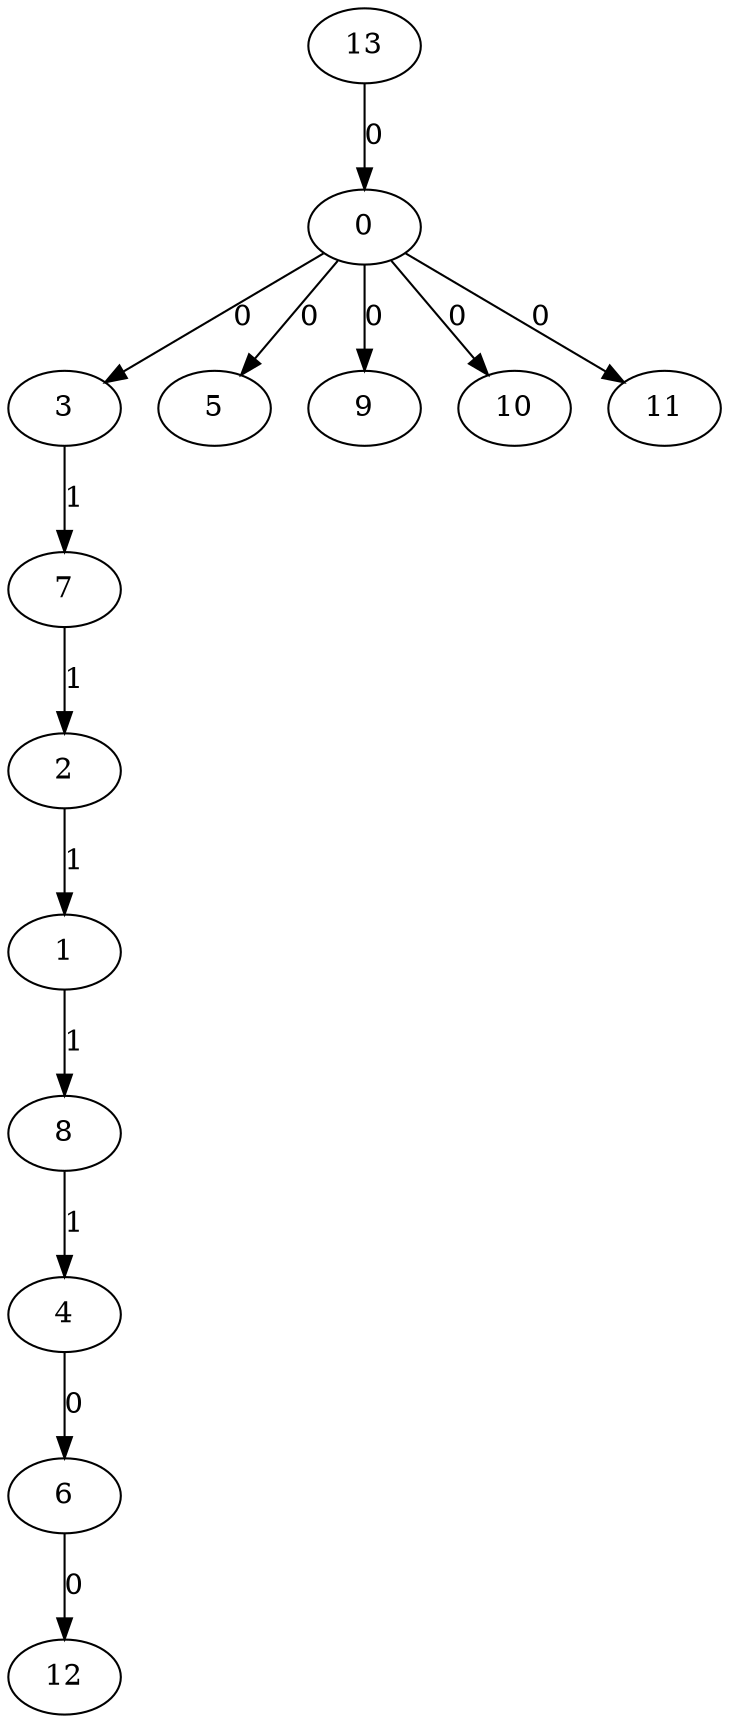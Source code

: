 digraph G {
0[label=0];
1[label=1];
2[label=2];
3[label=3];
4[label=4];
5[label=5];
6[label=6];
7[label=7];
8[label=8];
9[label=9];
10[label=10];
11[label=11];
12[label=12];
13[label=13];
6->12 [label=0];
4->6 [label=0];
0->11 [label=0];
0->10 [label=0];
0->9 [label=0];
0->5 [label=0];
0->3 [label=0];
13->0 [label=0];
2->1 [label=1];
1->8 [label=1];
7->2 [label=1];
3->7 [label=1];
8->4 [label=1];
}
